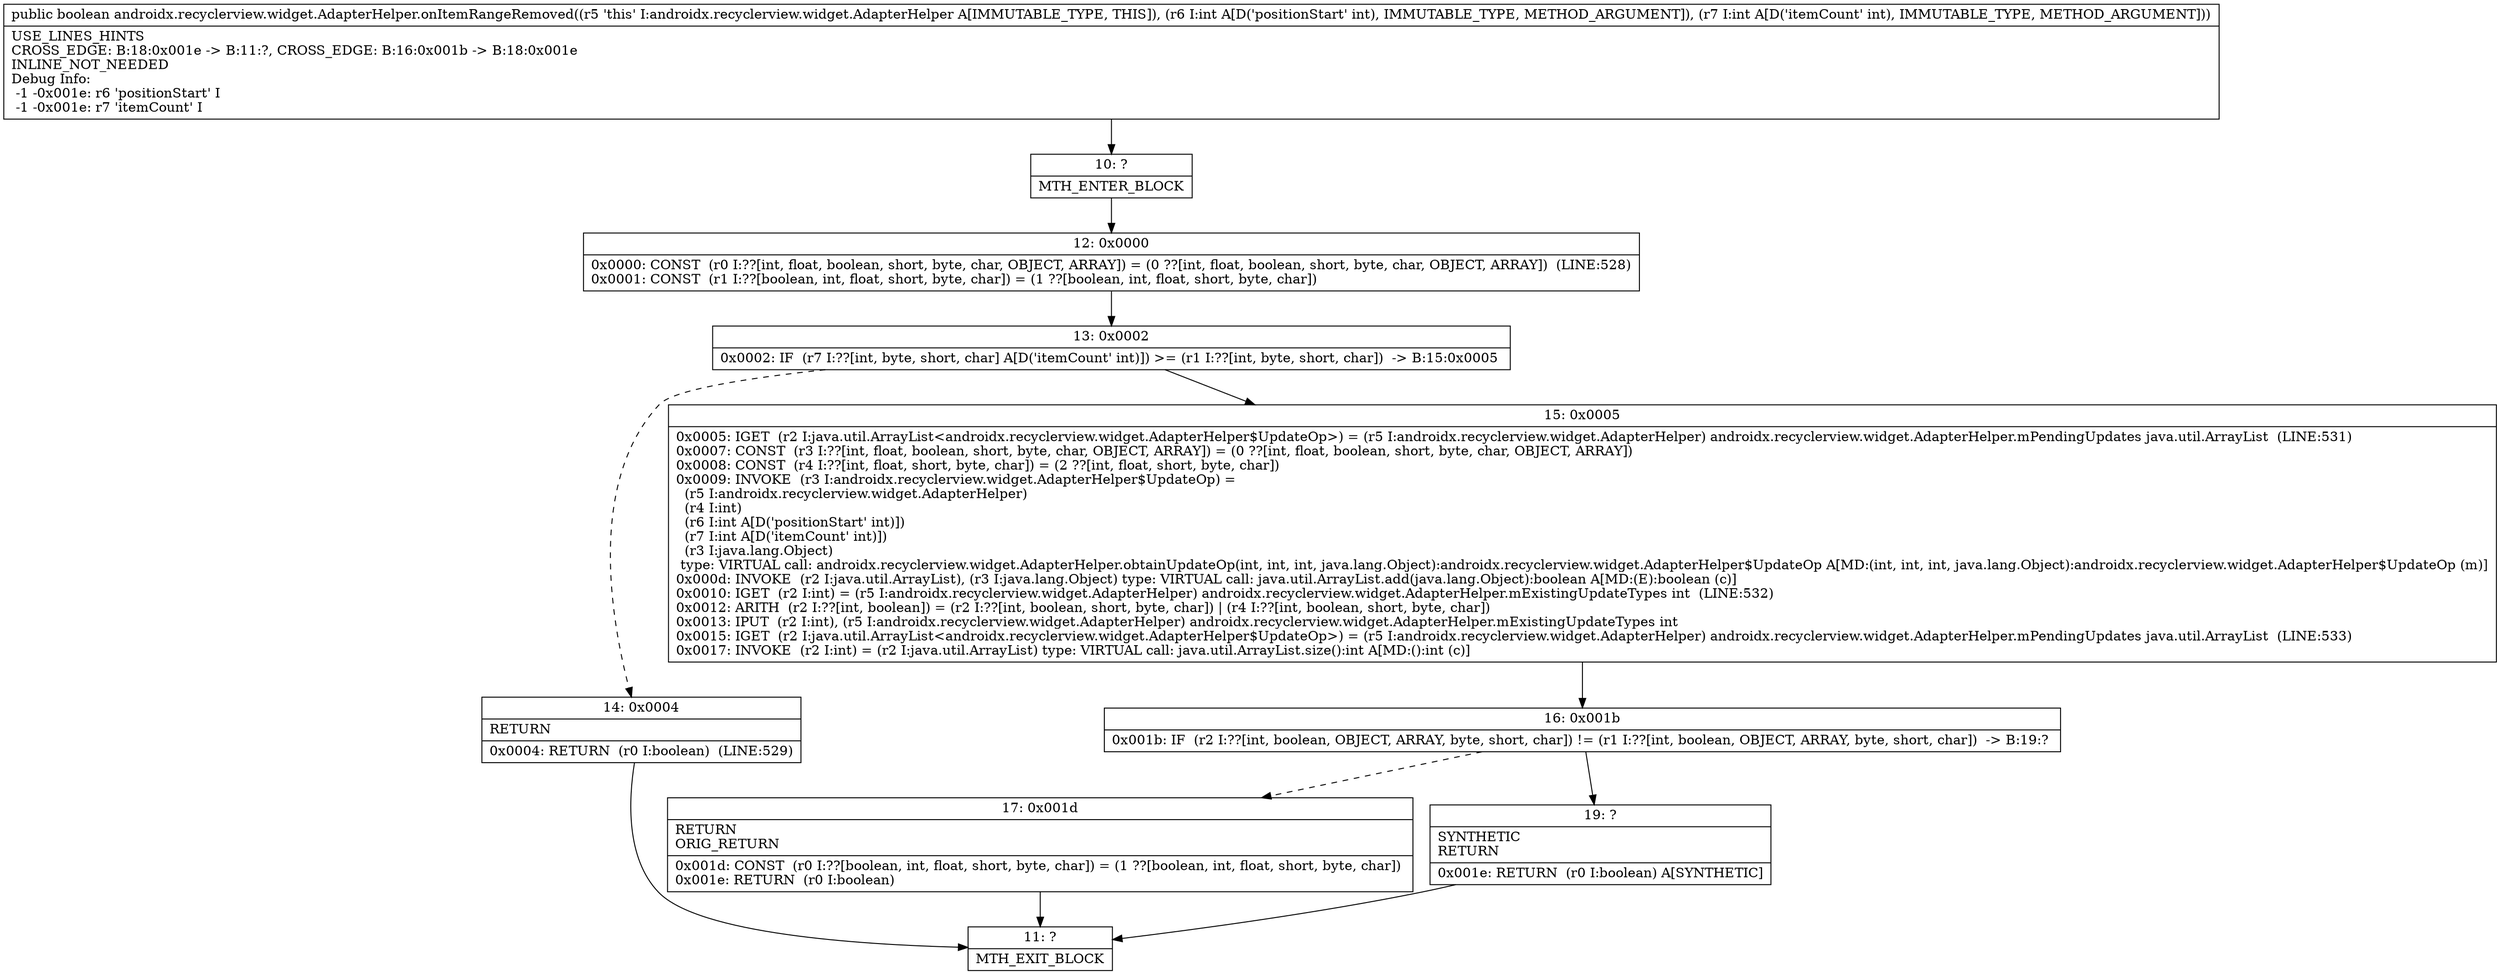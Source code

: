 digraph "CFG forandroidx.recyclerview.widget.AdapterHelper.onItemRangeRemoved(II)Z" {
Node_10 [shape=record,label="{10\:\ ?|MTH_ENTER_BLOCK\l}"];
Node_12 [shape=record,label="{12\:\ 0x0000|0x0000: CONST  (r0 I:??[int, float, boolean, short, byte, char, OBJECT, ARRAY]) = (0 ??[int, float, boolean, short, byte, char, OBJECT, ARRAY])  (LINE:528)\l0x0001: CONST  (r1 I:??[boolean, int, float, short, byte, char]) = (1 ??[boolean, int, float, short, byte, char]) \l}"];
Node_13 [shape=record,label="{13\:\ 0x0002|0x0002: IF  (r7 I:??[int, byte, short, char] A[D('itemCount' int)]) \>= (r1 I:??[int, byte, short, char])  \-\> B:15:0x0005 \l}"];
Node_14 [shape=record,label="{14\:\ 0x0004|RETURN\l|0x0004: RETURN  (r0 I:boolean)  (LINE:529)\l}"];
Node_11 [shape=record,label="{11\:\ ?|MTH_EXIT_BLOCK\l}"];
Node_15 [shape=record,label="{15\:\ 0x0005|0x0005: IGET  (r2 I:java.util.ArrayList\<androidx.recyclerview.widget.AdapterHelper$UpdateOp\>) = (r5 I:androidx.recyclerview.widget.AdapterHelper) androidx.recyclerview.widget.AdapterHelper.mPendingUpdates java.util.ArrayList  (LINE:531)\l0x0007: CONST  (r3 I:??[int, float, boolean, short, byte, char, OBJECT, ARRAY]) = (0 ??[int, float, boolean, short, byte, char, OBJECT, ARRAY]) \l0x0008: CONST  (r4 I:??[int, float, short, byte, char]) = (2 ??[int, float, short, byte, char]) \l0x0009: INVOKE  (r3 I:androidx.recyclerview.widget.AdapterHelper$UpdateOp) = \l  (r5 I:androidx.recyclerview.widget.AdapterHelper)\l  (r4 I:int)\l  (r6 I:int A[D('positionStart' int)])\l  (r7 I:int A[D('itemCount' int)])\l  (r3 I:java.lang.Object)\l type: VIRTUAL call: androidx.recyclerview.widget.AdapterHelper.obtainUpdateOp(int, int, int, java.lang.Object):androidx.recyclerview.widget.AdapterHelper$UpdateOp A[MD:(int, int, int, java.lang.Object):androidx.recyclerview.widget.AdapterHelper$UpdateOp (m)]\l0x000d: INVOKE  (r2 I:java.util.ArrayList), (r3 I:java.lang.Object) type: VIRTUAL call: java.util.ArrayList.add(java.lang.Object):boolean A[MD:(E):boolean (c)]\l0x0010: IGET  (r2 I:int) = (r5 I:androidx.recyclerview.widget.AdapterHelper) androidx.recyclerview.widget.AdapterHelper.mExistingUpdateTypes int  (LINE:532)\l0x0012: ARITH  (r2 I:??[int, boolean]) = (r2 I:??[int, boolean, short, byte, char]) \| (r4 I:??[int, boolean, short, byte, char]) \l0x0013: IPUT  (r2 I:int), (r5 I:androidx.recyclerview.widget.AdapterHelper) androidx.recyclerview.widget.AdapterHelper.mExistingUpdateTypes int \l0x0015: IGET  (r2 I:java.util.ArrayList\<androidx.recyclerview.widget.AdapterHelper$UpdateOp\>) = (r5 I:androidx.recyclerview.widget.AdapterHelper) androidx.recyclerview.widget.AdapterHelper.mPendingUpdates java.util.ArrayList  (LINE:533)\l0x0017: INVOKE  (r2 I:int) = (r2 I:java.util.ArrayList) type: VIRTUAL call: java.util.ArrayList.size():int A[MD:():int (c)]\l}"];
Node_16 [shape=record,label="{16\:\ 0x001b|0x001b: IF  (r2 I:??[int, boolean, OBJECT, ARRAY, byte, short, char]) != (r1 I:??[int, boolean, OBJECT, ARRAY, byte, short, char])  \-\> B:19:? \l}"];
Node_17 [shape=record,label="{17\:\ 0x001d|RETURN\lORIG_RETURN\l|0x001d: CONST  (r0 I:??[boolean, int, float, short, byte, char]) = (1 ??[boolean, int, float, short, byte, char]) \l0x001e: RETURN  (r0 I:boolean) \l}"];
Node_19 [shape=record,label="{19\:\ ?|SYNTHETIC\lRETURN\l|0x001e: RETURN  (r0 I:boolean) A[SYNTHETIC]\l}"];
MethodNode[shape=record,label="{public boolean androidx.recyclerview.widget.AdapterHelper.onItemRangeRemoved((r5 'this' I:androidx.recyclerview.widget.AdapterHelper A[IMMUTABLE_TYPE, THIS]), (r6 I:int A[D('positionStart' int), IMMUTABLE_TYPE, METHOD_ARGUMENT]), (r7 I:int A[D('itemCount' int), IMMUTABLE_TYPE, METHOD_ARGUMENT]))  | USE_LINES_HINTS\lCROSS_EDGE: B:18:0x001e \-\> B:11:?, CROSS_EDGE: B:16:0x001b \-\> B:18:0x001e\lINLINE_NOT_NEEDED\lDebug Info:\l  \-1 \-0x001e: r6 'positionStart' I\l  \-1 \-0x001e: r7 'itemCount' I\l}"];
MethodNode -> Node_10;Node_10 -> Node_12;
Node_12 -> Node_13;
Node_13 -> Node_14[style=dashed];
Node_13 -> Node_15;
Node_14 -> Node_11;
Node_15 -> Node_16;
Node_16 -> Node_17[style=dashed];
Node_16 -> Node_19;
Node_17 -> Node_11;
Node_19 -> Node_11;
}

